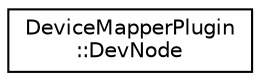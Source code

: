 digraph "Graphical Class Hierarchy"
{
 // LATEX_PDF_SIZE
  edge [fontname="Helvetica",fontsize="10",labelfontname="Helvetica",labelfontsize="10"];
  node [fontname="Helvetica",fontsize="10",shape=record];
  rankdir="LR";
  Node0 [label="DeviceMapperPlugin\l::DevNode",height=0.2,width=0.4,color="black", fillcolor="white", style="filled",URL="$structDeviceMapperPlugin_1_1DevNode.html",tooltip=" "];
}
